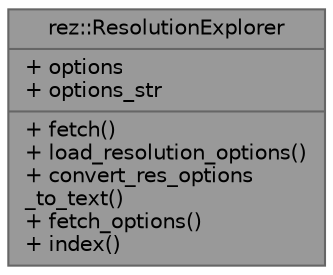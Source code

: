 digraph "rez::ResolutionExplorer"
{
 // LATEX_PDF_SIZE
  bgcolor="transparent";
  edge [fontname=Helvetica,fontsize=10,labelfontname=Helvetica,labelfontsize=10];
  node [fontname=Helvetica,fontsize=10,shape=box,height=0.2,width=0.4];
  Node1 [shape=record,label="{rez::ResolutionExplorer\n|+ options\l+ options_str\l|+ fetch()\l+ load_resolution_options()\l+ convert_res_options\l_to_text()\l+ fetch_options()\l+ index()\l}",height=0.2,width=0.4,color="gray40", fillcolor="grey60", style="filled", fontcolor="black",tooltip=" "];
}
